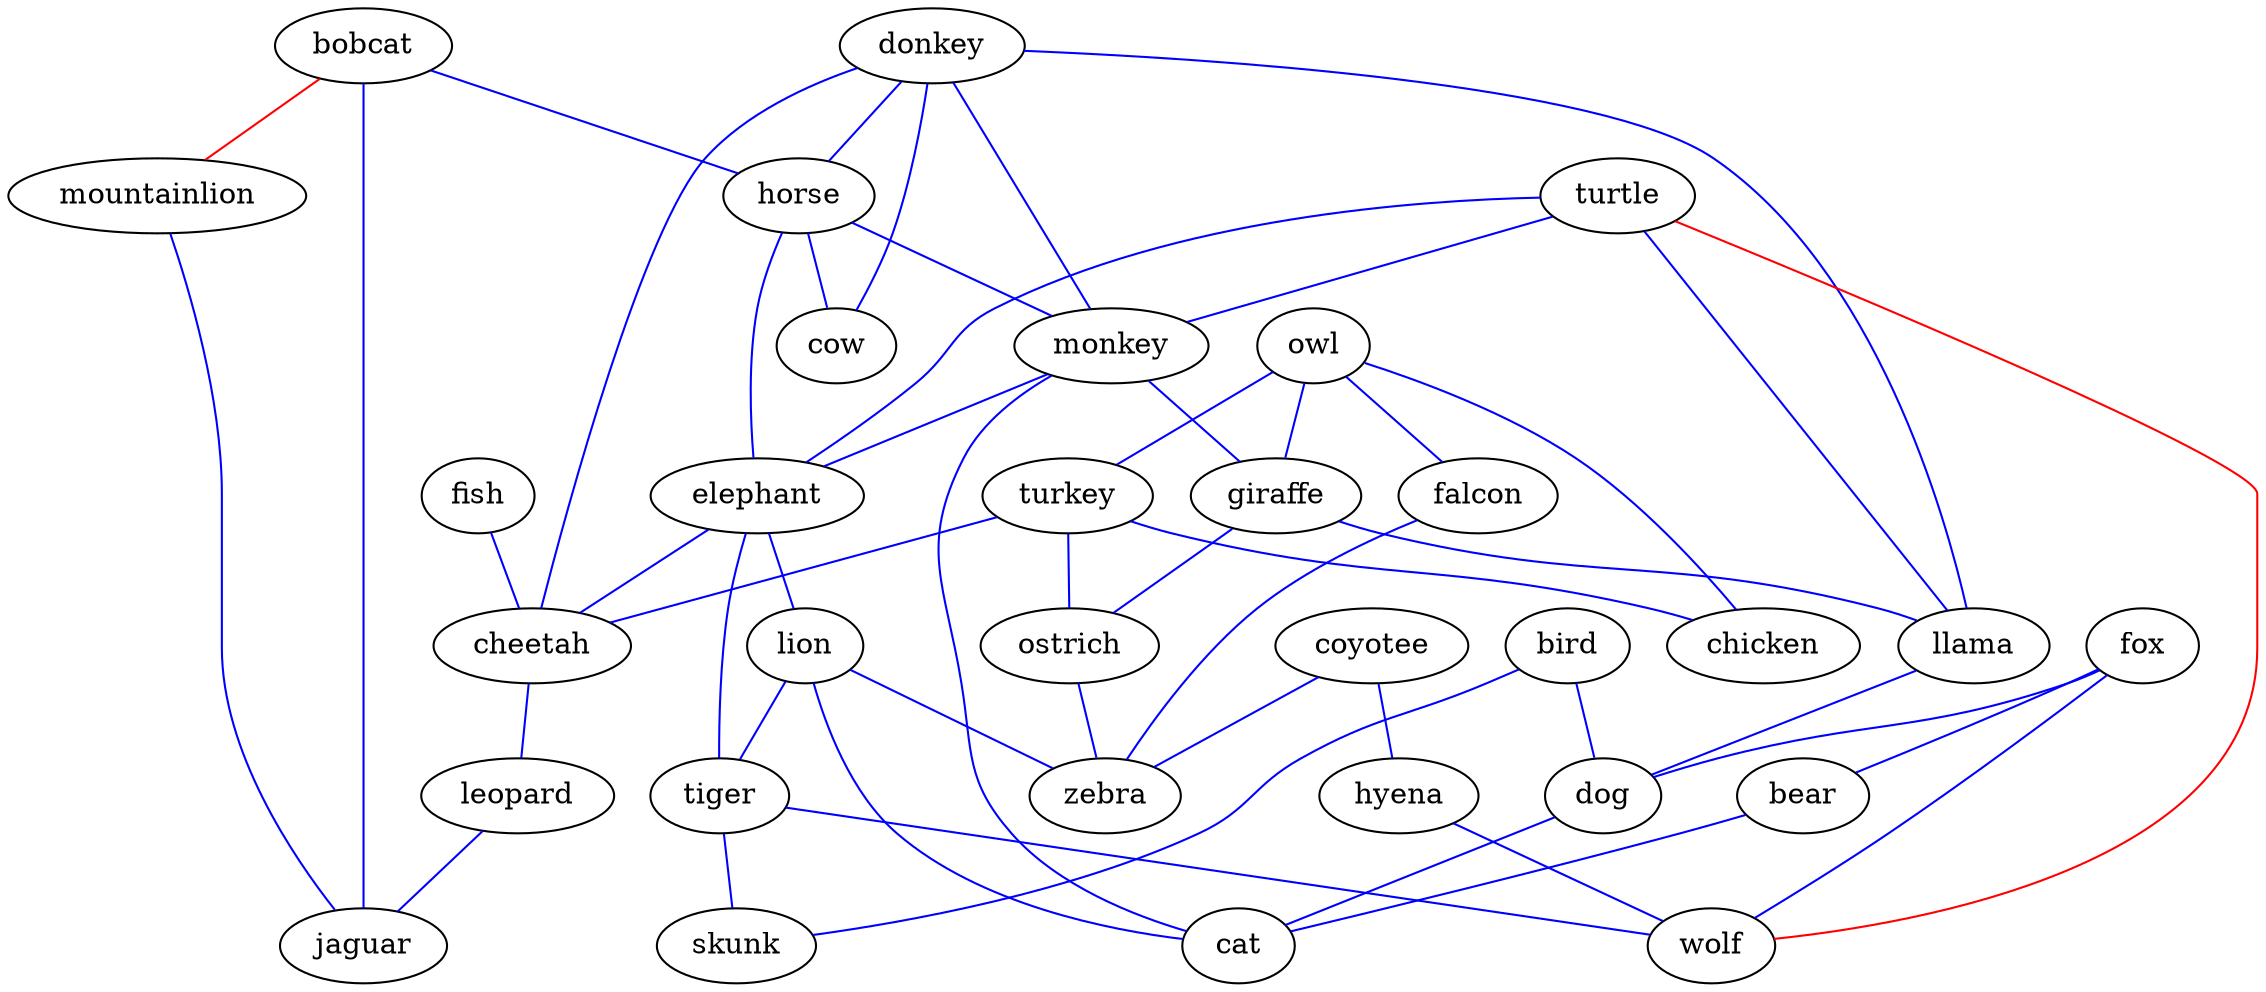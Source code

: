 strict graph { bear -- cat [weight=1,color=blue]; bird -- dog [weight=1,color=blue]; bird -- skunk [weight=1,color=blue]; bobcat -- horse [weight=1,color=blue]; bobcat -- jaguar [weight=1,color=blue]; cheetah -- leopard [weight=1,color=blue]; coyotee -- hyena [weight=1,color=blue]; coyotee -- zebra [weight=1,color=blue]; dog -- cat [weight=1,color=blue]; donkey -- cheetah [weight=1,color=blue]; donkey -- cow [weight=1,color=blue]; donkey -- horse [weight=1,color=blue]; donkey -- llama [weight=1,color=blue]; donkey -- monkey [weight=1,color=blue]; elephant -- cheetah [weight=1,color=blue]; elephant -- lion [weight=1,color=blue]; elephant -- tiger [weight=1,color=blue]; falcon -- zebra [weight=1,color=blue]; fish -- cheetah [weight=1,color=blue]; fox -- bear [weight=1,color=blue]; fox -- dog [weight=1,color=blue]; fox -- wolf [weight=1,color=blue]; giraffe -- llama [weight=1,color=blue]; giraffe -- ostrich [weight=1,color=blue]; horse -- cow [weight=1,color=blue]; horse -- elephant [weight=1,color=blue]; horse -- monkey [weight=1,color=blue]; hyena -- wolf [weight=1,color=blue]; leopard -- jaguar [weight=1,color=blue]; lion -- cat [weight=1,color=blue]; lion -- tiger [weight=1,color=blue]; lion -- zebra [weight=1,color=blue]; llama -- dog [weight=1,color=blue]; monkey -- cat [weight=1,color=blue]; monkey -- elephant [weight=1,color=blue]; monkey -- giraffe [weight=1,color=blue]; mountainlion -- jaguar [weight=1,color=blue]; ostrich -- zebra [weight=1,color=blue]; owl -- chicken [weight=1,color=blue]; owl -- falcon [weight=1,color=blue]; owl -- giraffe [weight=1,color=blue]; owl -- turkey [weight=1,color=blue]; tiger -- skunk [weight=1,color=blue]; tiger -- wolf [weight=1,color=blue]; turkey -- cheetah [weight=1,color=blue]; turkey -- chicken [weight=1,color=blue]; turkey -- ostrich [weight=1,color=blue]; turtle -- elephant [weight=1,color=blue]; turtle -- llama [weight=1,color=blue]; turtle -- monkey [weight=1,color=blue]; bobcat -- mountainlion [weight=1,color=red]; turtle -- wolf [weight=1,color=red]; }
